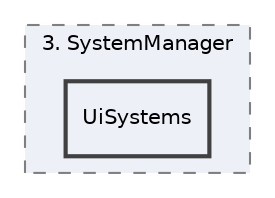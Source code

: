 digraph "GameManager/3. SystemManager/UiSystems"
{
 // LATEX_PDF_SIZE
  edge [fontname="Helvetica",fontsize="10",labelfontname="Helvetica",labelfontsize="10"];
  node [fontname="Helvetica",fontsize="10",shape=record];
  compound=true
  subgraph clusterdir_2bdb31a7249336a8253fbe94df0b2807 {
    graph [ bgcolor="#edf0f7", pencolor="grey50", style="filled,dashed,", label="3. SystemManager", fontname="Helvetica", fontsize="10", URL="dir_2bdb31a7249336a8253fbe94df0b2807.html"]
  dir_77f55f53fe5ada89e6231c834f841df3 [shape=box, label="UiSystems", style="filled,bold,", fillcolor="#edf0f7", color="grey25", URL="dir_77f55f53fe5ada89e6231c834f841df3.html"];
  }
}
